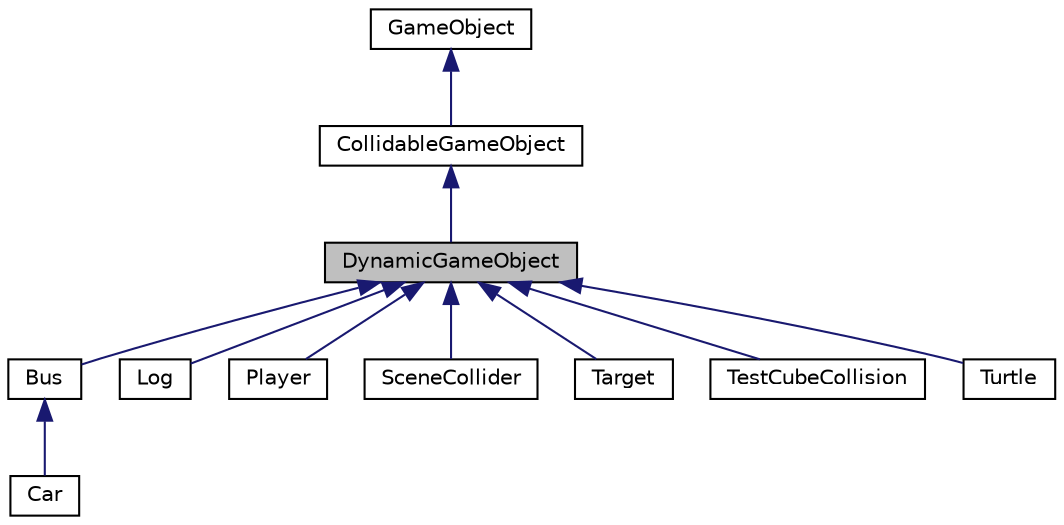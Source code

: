 digraph "DynamicGameObject"
{
  edge [fontname="Helvetica",fontsize="10",labelfontname="Helvetica",labelfontsize="10"];
  node [fontname="Helvetica",fontsize="10",shape=record];
  Node0 [label="DynamicGameObject",height=0.2,width=0.4,color="black", fillcolor="grey75", style="filled", fontcolor="black"];
  Node1 -> Node0 [dir="back",color="midnightblue",fontsize="10",style="solid",fontname="Helvetica"];
  Node1 [label="CollidableGameObject",height=0.2,width=0.4,color="black", fillcolor="white", style="filled",URL="$class_collidable_game_object.html"];
  Node2 -> Node1 [dir="back",color="midnightblue",fontsize="10",style="solid",fontname="Helvetica"];
  Node2 [label="GameObject",height=0.2,width=0.4,color="black", fillcolor="white", style="filled",URL="$class_game_object.html"];
  Node0 -> Node3 [dir="back",color="midnightblue",fontsize="10",style="solid",fontname="Helvetica"];
  Node3 [label="Bus",height=0.2,width=0.4,color="black", fillcolor="white", style="filled",URL="$class_bus.html"];
  Node3 -> Node4 [dir="back",color="midnightblue",fontsize="10",style="solid",fontname="Helvetica"];
  Node4 [label="Car",height=0.2,width=0.4,color="black", fillcolor="white", style="filled",URL="$class_car.html"];
  Node0 -> Node5 [dir="back",color="midnightblue",fontsize="10",style="solid",fontname="Helvetica"];
  Node5 [label="Log",height=0.2,width=0.4,color="black", fillcolor="white", style="filled",URL="$class_log.html"];
  Node0 -> Node6 [dir="back",color="midnightblue",fontsize="10",style="solid",fontname="Helvetica"];
  Node6 [label="Player",height=0.2,width=0.4,color="black", fillcolor="white", style="filled",URL="$class_player.html"];
  Node0 -> Node7 [dir="back",color="midnightblue",fontsize="10",style="solid",fontname="Helvetica"];
  Node7 [label="SceneCollider",height=0.2,width=0.4,color="black", fillcolor="white", style="filled",URL="$class_scene_collider.html"];
  Node0 -> Node8 [dir="back",color="midnightblue",fontsize="10",style="solid",fontname="Helvetica"];
  Node8 [label="Target",height=0.2,width=0.4,color="black", fillcolor="white", style="filled",URL="$class_target.html"];
  Node0 -> Node9 [dir="back",color="midnightblue",fontsize="10",style="solid",fontname="Helvetica"];
  Node9 [label="TestCubeCollision",height=0.2,width=0.4,color="black", fillcolor="white", style="filled",URL="$class_test_cube_collision.html"];
  Node0 -> Node10 [dir="back",color="midnightblue",fontsize="10",style="solid",fontname="Helvetica"];
  Node10 [label="Turtle",height=0.2,width=0.4,color="black", fillcolor="white", style="filled",URL="$class_turtle.html"];
}
